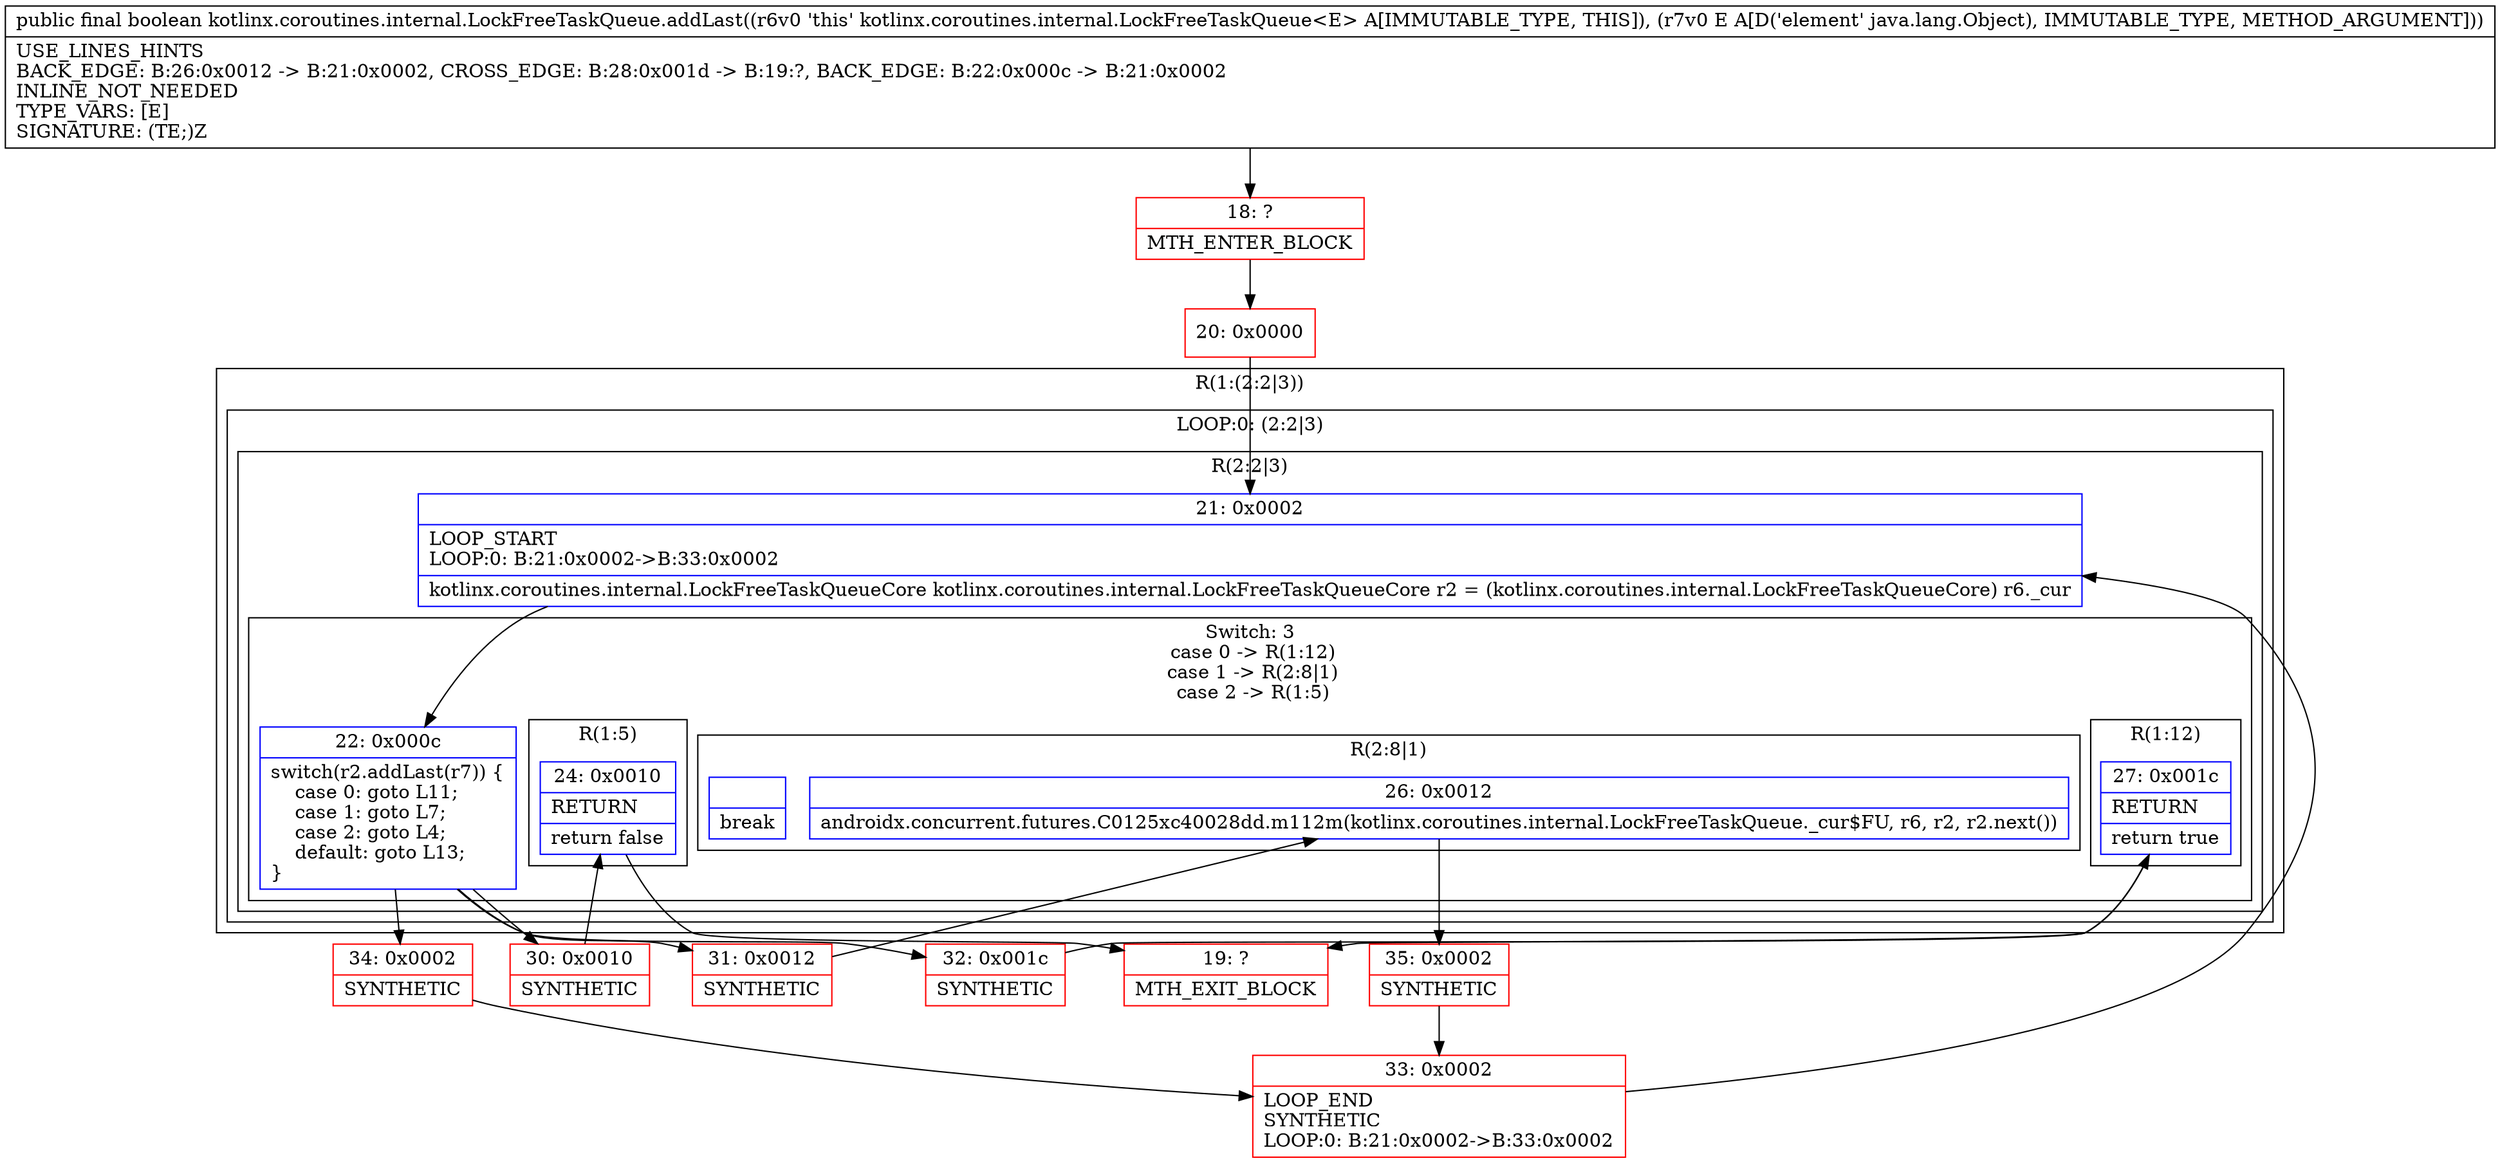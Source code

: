 digraph "CFG forkotlinx.coroutines.internal.LockFreeTaskQueue.addLast(Ljava\/lang\/Object;)Z" {
subgraph cluster_Region_500024622 {
label = "R(1:(2:2|3))";
node [shape=record,color=blue];
subgraph cluster_LoopRegion_884792257 {
label = "LOOP:0: (2:2|3)";
node [shape=record,color=blue];
subgraph cluster_Region_1112524625 {
label = "R(2:2|3)";
node [shape=record,color=blue];
Node_21 [shape=record,label="{21\:\ 0x0002|LOOP_START\lLOOP:0: B:21:0x0002\-\>B:33:0x0002\l|kotlinx.coroutines.internal.LockFreeTaskQueueCore kotlinx.coroutines.internal.LockFreeTaskQueueCore r2 = (kotlinx.coroutines.internal.LockFreeTaskQueueCore) r6._cur\l}"];
subgraph cluster_SwitchRegion_1393948160 {
label = "Switch: 3
 case 0 -> R(1:12)
 case 1 -> R(2:8|1)
 case 2 -> R(1:5)";
node [shape=record,color=blue];
Node_22 [shape=record,label="{22\:\ 0x000c|switch(r2.addLast(r7)) \{\l    case 0: goto L11;\l    case 1: goto L7;\l    case 2: goto L4;\l    default: goto L13;\l\}\l}"];
subgraph cluster_Region_1385021372 {
label = "R(1:12)";
node [shape=record,color=blue];
Node_27 [shape=record,label="{27\:\ 0x001c|RETURN\l|return true\l}"];
}
subgraph cluster_Region_485641852 {
label = "R(2:8|1)";
node [shape=record,color=blue];
Node_26 [shape=record,label="{26\:\ 0x0012|androidx.concurrent.futures.C0125xc40028dd.m112m(kotlinx.coroutines.internal.LockFreeTaskQueue._cur$FU, r6, r2, r2.next())\l}"];
Node_InsnContainer_480107973 [shape=record,label="{|break\l}"];
}
subgraph cluster_Region_1862967245 {
label = "R(1:5)";
node [shape=record,color=blue];
Node_24 [shape=record,label="{24\:\ 0x0010|RETURN\l|return false\l}"];
}
}
}
}
}
Node_18 [shape=record,color=red,label="{18\:\ ?|MTH_ENTER_BLOCK\l}"];
Node_20 [shape=record,color=red,label="{20\:\ 0x0000}"];
Node_30 [shape=record,color=red,label="{30\:\ 0x0010|SYNTHETIC\l}"];
Node_19 [shape=record,color=red,label="{19\:\ ?|MTH_EXIT_BLOCK\l}"];
Node_31 [shape=record,color=red,label="{31\:\ 0x0012|SYNTHETIC\l}"];
Node_35 [shape=record,color=red,label="{35\:\ 0x0002|SYNTHETIC\l}"];
Node_33 [shape=record,color=red,label="{33\:\ 0x0002|LOOP_END\lSYNTHETIC\lLOOP:0: B:21:0x0002\-\>B:33:0x0002\l}"];
Node_32 [shape=record,color=red,label="{32\:\ 0x001c|SYNTHETIC\l}"];
Node_34 [shape=record,color=red,label="{34\:\ 0x0002|SYNTHETIC\l}"];
MethodNode[shape=record,label="{public final boolean kotlinx.coroutines.internal.LockFreeTaskQueue.addLast((r6v0 'this' kotlinx.coroutines.internal.LockFreeTaskQueue\<E\> A[IMMUTABLE_TYPE, THIS]), (r7v0 E A[D('element' java.lang.Object), IMMUTABLE_TYPE, METHOD_ARGUMENT]))  | USE_LINES_HINTS\lBACK_EDGE: B:26:0x0012 \-\> B:21:0x0002, CROSS_EDGE: B:28:0x001d \-\> B:19:?, BACK_EDGE: B:22:0x000c \-\> B:21:0x0002\lINLINE_NOT_NEEDED\lTYPE_VARS: [E]\lSIGNATURE: (TE;)Z\l}"];
MethodNode -> Node_18;Node_21 -> Node_22;
Node_22 -> Node_30;
Node_22 -> Node_31;
Node_22 -> Node_32;
Node_22 -> Node_34;
Node_27 -> Node_19;
Node_26 -> Node_35;
Node_24 -> Node_19;
Node_18 -> Node_20;
Node_20 -> Node_21;
Node_30 -> Node_24;
Node_31 -> Node_26;
Node_35 -> Node_33;
Node_33 -> Node_21;
Node_32 -> Node_27;
Node_34 -> Node_33;
}

